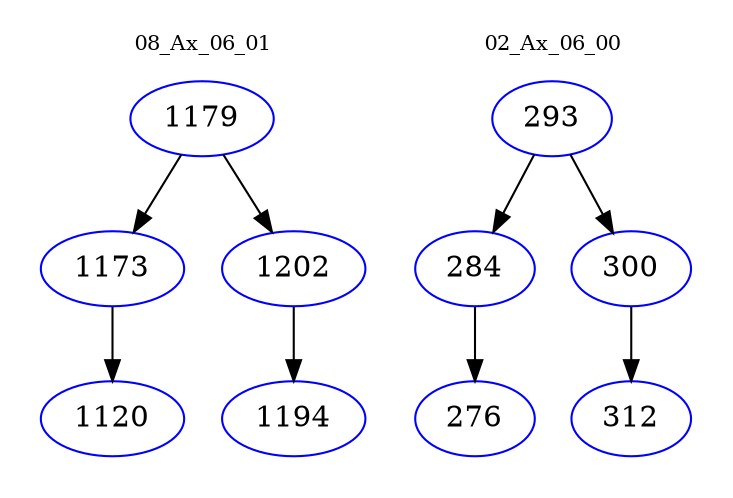 digraph{
subgraph cluster_0 {
color = white
label = "08_Ax_06_01";
fontsize=10;
T0_1179 [label="1179", color="blue"]
T0_1179 -> T0_1173 [color="black"]
T0_1173 [label="1173", color="blue"]
T0_1173 -> T0_1120 [color="black"]
T0_1120 [label="1120", color="blue"]
T0_1179 -> T0_1202 [color="black"]
T0_1202 [label="1202", color="blue"]
T0_1202 -> T0_1194 [color="black"]
T0_1194 [label="1194", color="blue"]
}
subgraph cluster_1 {
color = white
label = "02_Ax_06_00";
fontsize=10;
T1_293 [label="293", color="blue"]
T1_293 -> T1_284 [color="black"]
T1_284 [label="284", color="blue"]
T1_284 -> T1_276 [color="black"]
T1_276 [label="276", color="blue"]
T1_293 -> T1_300 [color="black"]
T1_300 [label="300", color="blue"]
T1_300 -> T1_312 [color="black"]
T1_312 [label="312", color="blue"]
}
}
